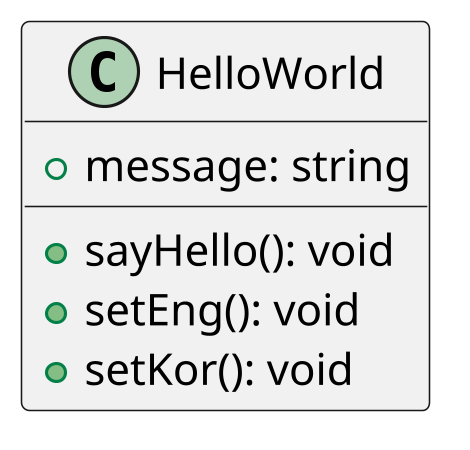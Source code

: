 @startuml ex03

skinparam dpi 300

class HelloWorld {
    +message: string
    +sayHello(): void
    +setEng(): void
    +setKor(): void
}

@endumls